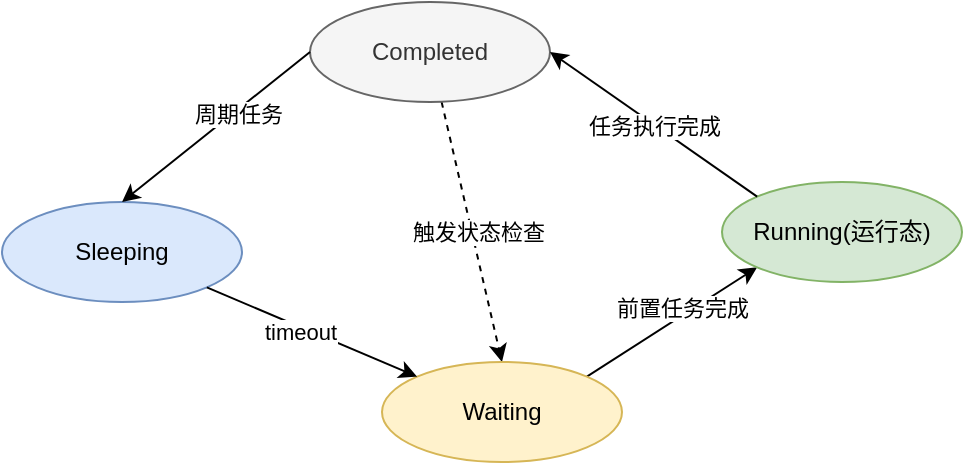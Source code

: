 <mxfile version="24.8.4">
  <diagram name="第 1 页" id="v5PC9f9POVlZYjTnTZoL">
    <mxGraphModel dx="954" dy="520" grid="0" gridSize="10" guides="1" tooltips="1" connect="1" arrows="1" fold="1" page="1" pageScale="1" pageWidth="827" pageHeight="1169" math="0" shadow="0">
      <root>
        <mxCell id="0" />
        <mxCell id="1" parent="0" />
        <mxCell id="pJQj5U4sNyo73ynutNuk-15" style="rounded=0;orthogonalLoop=1;jettySize=auto;html=1;entryX=0;entryY=1;entryDx=0;entryDy=0;exitX=1;exitY=0;exitDx=0;exitDy=0;" edge="1" parent="1" source="pJQj5U4sNyo73ynutNuk-5" target="pJQj5U4sNyo73ynutNuk-7">
          <mxGeometry relative="1" as="geometry" />
        </mxCell>
        <mxCell id="pJQj5U4sNyo73ynutNuk-17" value="前置任务完成" style="edgeLabel;html=1;align=center;verticalAlign=middle;resizable=0;points=[];" vertex="1" connectable="0" parent="pJQj5U4sNyo73ynutNuk-15">
          <mxGeometry x="0.291" y="-1" relative="1" as="geometry">
            <mxPoint x="-8" as="offset" />
          </mxGeometry>
        </mxCell>
        <mxCell id="pJQj5U4sNyo73ynutNuk-18" style="rounded=0;orthogonalLoop=1;jettySize=auto;html=1;entryX=0.5;entryY=0;entryDx=0;entryDy=0;dashed=1;" edge="1" parent="1" source="pJQj5U4sNyo73ynutNuk-3" target="pJQj5U4sNyo73ynutNuk-5">
          <mxGeometry relative="1" as="geometry" />
        </mxCell>
        <mxCell id="pJQj5U4sNyo73ynutNuk-19" value="触发状态检查" style="edgeLabel;html=1;align=center;verticalAlign=middle;resizable=0;points=[];" vertex="1" connectable="0" parent="pJQj5U4sNyo73ynutNuk-18">
          <mxGeometry y="3" relative="1" as="geometry">
            <mxPoint as="offset" />
          </mxGeometry>
        </mxCell>
        <mxCell id="pJQj5U4sNyo73ynutNuk-3" value="Completed" style="ellipse;whiteSpace=wrap;html=1;fillColor=#f5f5f5;fontColor=#333333;strokeColor=#666666;" vertex="1" parent="1">
          <mxGeometry x="354" y="150" width="120" height="50" as="geometry" />
        </mxCell>
        <mxCell id="pJQj5U4sNyo73ynutNuk-5" value="Waiting" style="ellipse;whiteSpace=wrap;html=1;fillColor=#fff2cc;strokeColor=#d6b656;" vertex="1" parent="1">
          <mxGeometry x="390" y="330" width="120" height="50" as="geometry" />
        </mxCell>
        <mxCell id="pJQj5U4sNyo73ynutNuk-6" value="Sleeping" style="ellipse;whiteSpace=wrap;html=1;fillColor=#dae8fc;strokeColor=#6c8ebf;" vertex="1" parent="1">
          <mxGeometry x="200" y="250" width="120" height="50" as="geometry" />
        </mxCell>
        <mxCell id="pJQj5U4sNyo73ynutNuk-7" value="Running(运行态)" style="ellipse;whiteSpace=wrap;html=1;fillColor=#d5e8d4;strokeColor=#82b366;" vertex="1" parent="1">
          <mxGeometry x="560" y="240" width="120" height="50" as="geometry" />
        </mxCell>
        <mxCell id="pJQj5U4sNyo73ynutNuk-9" value="" style="endArrow=classic;html=1;rounded=0;entryX=1;entryY=0.5;entryDx=0;entryDy=0;exitX=0;exitY=0;exitDx=0;exitDy=0;" edge="1" parent="1" source="pJQj5U4sNyo73ynutNuk-7" target="pJQj5U4sNyo73ynutNuk-3">
          <mxGeometry width="50" height="50" relative="1" as="geometry">
            <mxPoint x="390" y="340" as="sourcePoint" />
            <mxPoint x="440" y="290" as="targetPoint" />
          </mxGeometry>
        </mxCell>
        <mxCell id="pJQj5U4sNyo73ynutNuk-10" value="任务执行完成" style="edgeLabel;html=1;align=center;verticalAlign=middle;resizable=0;points=[];" vertex="1" connectable="0" parent="pJQj5U4sNyo73ynutNuk-9">
          <mxGeometry relative="1" as="geometry">
            <mxPoint as="offset" />
          </mxGeometry>
        </mxCell>
        <mxCell id="pJQj5U4sNyo73ynutNuk-11" value="" style="endArrow=classic;html=1;rounded=0;exitX=0;exitY=0.5;exitDx=0;exitDy=0;entryX=0.5;entryY=0;entryDx=0;entryDy=0;" edge="1" parent="1" source="pJQj5U4sNyo73ynutNuk-3" target="pJQj5U4sNyo73ynutNuk-6">
          <mxGeometry width="50" height="50" relative="1" as="geometry">
            <mxPoint x="150" y="400" as="sourcePoint" />
            <mxPoint x="200" y="350" as="targetPoint" />
          </mxGeometry>
        </mxCell>
        <mxCell id="pJQj5U4sNyo73ynutNuk-12" value="周期任务" style="edgeLabel;html=1;align=center;verticalAlign=middle;resizable=0;points=[];" vertex="1" connectable="0" parent="pJQj5U4sNyo73ynutNuk-11">
          <mxGeometry x="-0.211" y="2" relative="1" as="geometry">
            <mxPoint as="offset" />
          </mxGeometry>
        </mxCell>
        <mxCell id="pJQj5U4sNyo73ynutNuk-13" value="" style="endArrow=classic;html=1;rounded=0;exitX=1;exitY=1;exitDx=0;exitDy=0;entryX=0;entryY=0;entryDx=0;entryDy=0;" edge="1" parent="1" source="pJQj5U4sNyo73ynutNuk-6" target="pJQj5U4sNyo73ynutNuk-5">
          <mxGeometry width="50" height="50" relative="1" as="geometry">
            <mxPoint x="270" y="430" as="sourcePoint" />
            <mxPoint x="320" y="380" as="targetPoint" />
          </mxGeometry>
        </mxCell>
        <mxCell id="pJQj5U4sNyo73ynutNuk-14" value="timeout" style="edgeLabel;html=1;align=center;verticalAlign=middle;resizable=0;points=[];" vertex="1" connectable="0" parent="pJQj5U4sNyo73ynutNuk-13">
          <mxGeometry x="-0.111" y="-2" relative="1" as="geometry">
            <mxPoint as="offset" />
          </mxGeometry>
        </mxCell>
      </root>
    </mxGraphModel>
  </diagram>
</mxfile>
